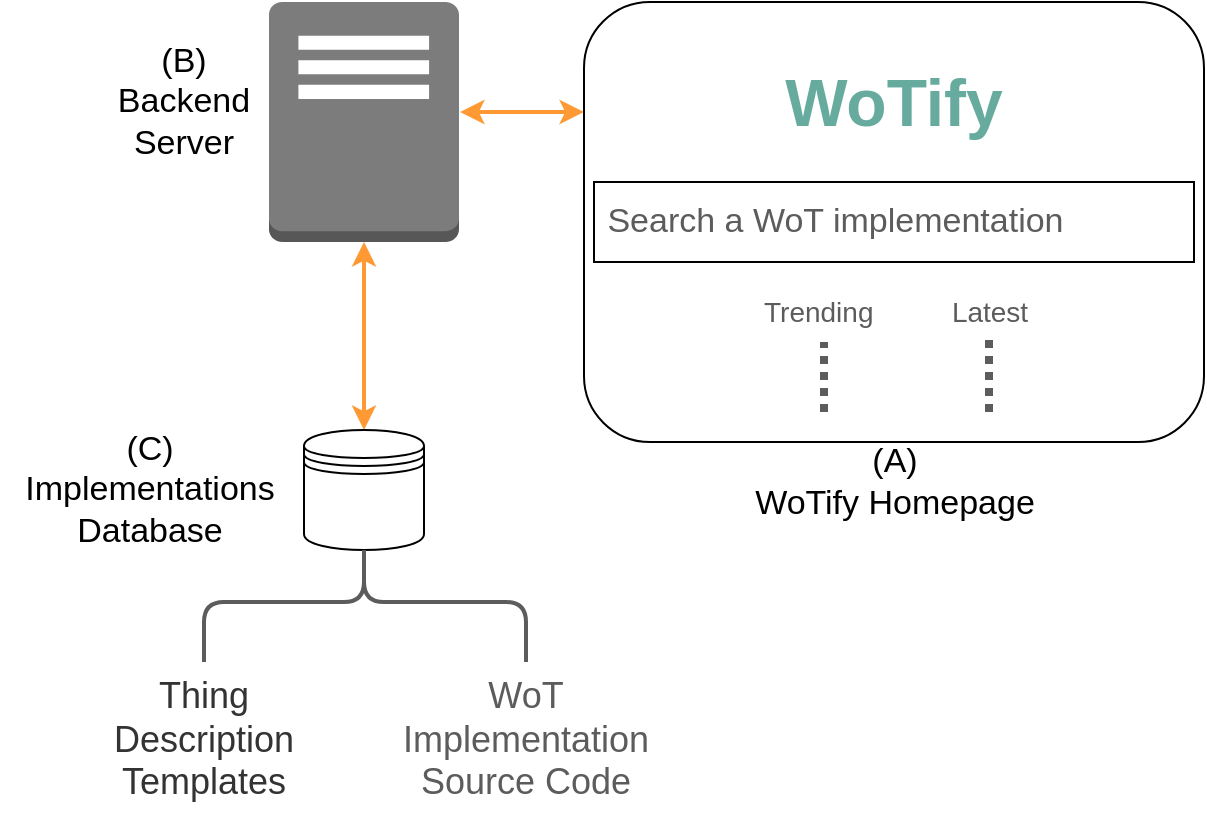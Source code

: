 <mxfile version="10.6.0" type="device"><diagram id="2rM2qIQueyJHwS6zoXx2" name="Page-1"><mxGraphModel dx="956" dy="574" grid="1" gridSize="10" guides="1" tooltips="1" connect="1" arrows="1" fold="1" page="0" pageScale="1" pageWidth="850" pageHeight="1100" math="0" shadow="0"><root><mxCell id="0"/><mxCell id="1" parent="0"/><mxCell id="rgxpXeKa_mXwEKLDlg2m-5" value="" style="outlineConnect=0;dashed=0;verticalLabelPosition=bottom;verticalAlign=top;align=center;html=1;shape=mxgraph.aws3.traditional_server;fillColor=#7D7C7C;gradientColor=none;" parent="1" vertex="1"><mxGeometry x="342.5" y="80" width="95" height="120" as="geometry"/></mxCell><mxCell id="rgxpXeKa_mXwEKLDlg2m-17" value="" style="endArrow=classic;startArrow=classic;html=1;strokeColor=#FF9933;strokeWidth=2;fontSize=14;fontColor=#5C5C5C;entryX=0.5;entryY=1;entryDx=0;entryDy=0;entryPerimeter=0;exitX=0.5;exitY=0;exitDx=0;exitDy=0;" parent="1" source="rgxpXeKa_mXwEKLDlg2m-22" target="rgxpXeKa_mXwEKLDlg2m-5" edge="1"><mxGeometry width="50" height="50" relative="1" as="geometry"><mxPoint x="279.862" y="139.793" as="sourcePoint"/><mxPoint x="320" y="230" as="targetPoint"/></mxGeometry></mxCell><mxCell id="rgxpXeKa_mXwEKLDlg2m-18" value="" style="endArrow=classic;startArrow=classic;html=1;strokeColor=#FF9933;strokeWidth=2;fontSize=14;fontColor=#5C5C5C;entryX=0;entryY=0.25;entryDx=0;entryDy=0;" parent="1" target="rgxpXeKa_mXwEKLDlg2m-6" edge="1"><mxGeometry width="50" height="50" relative="1" as="geometry"><mxPoint x="438" y="135" as="sourcePoint"/><mxPoint x="500" y="120" as="targetPoint"/></mxGeometry></mxCell><mxCell id="rgxpXeKa_mXwEKLDlg2m-20" value="(B) Backend Server" style="text;html=1;strokeColor=none;fillColor=none;align=center;verticalAlign=middle;whiteSpace=wrap;rounded=0;labelBackgroundColor=none;fontSize=17;fontColor=#000000;" parent="1" vertex="1"><mxGeometry x="260" y="95" width="80" height="70" as="geometry"/></mxCell><mxCell id="rgxpXeKa_mXwEKLDlg2m-22" value="" style="shape=datastore;whiteSpace=wrap;html=1;" parent="1" vertex="1"><mxGeometry x="360" y="294" width="60" height="60" as="geometry"/></mxCell><mxCell id="rgxpXeKa_mXwEKLDlg2m-23" value="Thing Description Templates" style="text;html=1;align=center;verticalAlign=top;whiteSpace=wrap;rounded=0;labelBackgroundColor=none;fontSize=18;fillColor=none;strokeColor=none;fontColor=#333333;" parent="1" vertex="1"><mxGeometry x="245" y="410" width="130" height="80" as="geometry"/></mxCell><mxCell id="rgxpXeKa_mXwEKLDlg2m-24" value="WoT Implementation Source Code&lt;br style=&quot;font-size: 18px;&quot;&gt;" style="text;html=1;strokeColor=none;fillColor=none;align=center;verticalAlign=top;whiteSpace=wrap;rounded=0;labelBackgroundColor=none;fontSize=18;fontColor=#5C5C5C;labelPosition=center;verticalLabelPosition=middle;" parent="1" vertex="1"><mxGeometry x="400" y="410" width="142" height="70" as="geometry"/></mxCell><mxCell id="rgxpXeKa_mXwEKLDlg2m-25" value="" style="endArrow=none;html=1;strokeColor=#5C5C5C;strokeWidth=2;fontSize=14;fontColor=#5C5C5C;entryX=0.5;entryY=1;entryDx=0;entryDy=0;exitX=0.5;exitY=0;exitDx=0;exitDy=0;" parent="1" source="rgxpXeKa_mXwEKLDlg2m-23" target="rgxpXeKa_mXwEKLDlg2m-22" edge="1"><mxGeometry width="50" height="50" relative="1" as="geometry"><mxPoint x="140" y="344" as="sourcePoint"/><mxPoint x="190" y="294" as="targetPoint"/><Array as="points"><mxPoint x="310" y="380"/><mxPoint x="390" y="380"/></Array></mxGeometry></mxCell><mxCell id="rgxpXeKa_mXwEKLDlg2m-26" value="" style="endArrow=none;html=1;strokeColor=#5C5C5C;strokeWidth=2;fontSize=14;fontColor=#5C5C5C;entryX=0.5;entryY=1;entryDx=0;entryDy=0;exitX=0.5;exitY=0;exitDx=0;exitDy=0;" parent="1" source="rgxpXeKa_mXwEKLDlg2m-24" target="rgxpXeKa_mXwEKLDlg2m-22" edge="1"><mxGeometry width="50" height="50" relative="1" as="geometry"><mxPoint x="230" y="364" as="sourcePoint"/><mxPoint x="280" y="314" as="targetPoint"/><Array as="points"><mxPoint x="471" y="380"/><mxPoint x="390" y="380"/></Array></mxGeometry></mxCell><mxCell id="rgxpXeKa_mXwEKLDlg2m-27" value="(C) Implementations Database" style="text;html=1;strokeColor=none;fillColor=none;align=center;verticalAlign=middle;whiteSpace=wrap;rounded=0;labelBackgroundColor=none;fontSize=17;fontColor=#000000;" parent="1" vertex="1"><mxGeometry x="208" y="292" width="150" height="64" as="geometry"/></mxCell><mxCell id="0dtEv5D51NGClTzbBOok-1" value="" style="group" vertex="1" connectable="0" parent="1"><mxGeometry x="500" y="80" width="310" height="250" as="geometry"/></mxCell><mxCell id="rgxpXeKa_mXwEKLDlg2m-6" value="" style="rounded=1;whiteSpace=wrap;html=1;" parent="0dtEv5D51NGClTzbBOok-1" vertex="1"><mxGeometry width="310" height="220" as="geometry"/></mxCell><mxCell id="rgxpXeKa_mXwEKLDlg2m-7" value="WoTify" style="text;html=1;strokeColor=none;fillColor=none;align=center;verticalAlign=middle;whiteSpace=wrap;rounded=0;fontSize=33;labelBackgroundColor=#ffffff;fontColor=#67AB9F;fontStyle=1" parent="0dtEv5D51NGClTzbBOok-1" vertex="1"><mxGeometry x="135" y="40" width="40" height="20" as="geometry"/></mxCell><mxCell id="rgxpXeKa_mXwEKLDlg2m-8" value="&amp;nbsp;Search a WoT implementation" style="rounded=0;whiteSpace=wrap;html=1;fontSize=17;align=left;fontColor=#5C5C5C;" parent="0dtEv5D51NGClTzbBOok-1" vertex="1"><mxGeometry x="5" y="90" width="300" height="40" as="geometry"/></mxCell><mxCell id="rgxpXeKa_mXwEKLDlg2m-9" value="Trending" style="text;html=1;strokeColor=none;fillColor=none;align=left;verticalAlign=middle;whiteSpace=wrap;rounded=0;labelBackgroundColor=#ffffff;fontSize=14;fontColor=#5C5C5C;" parent="0dtEv5D51NGClTzbBOok-1" vertex="1"><mxGeometry x="87.5" y="140" width="65" height="30" as="geometry"/></mxCell><mxCell id="rgxpXeKa_mXwEKLDlg2m-10" value="Latest" style="text;html=1;strokeColor=none;fillColor=none;align=center;verticalAlign=middle;whiteSpace=wrap;rounded=0;labelBackgroundColor=#ffffff;fontSize=14;fontColor=#5C5C5C;" parent="0dtEv5D51NGClTzbBOok-1" vertex="1"><mxGeometry x="182.5" y="145" width="40" height="20" as="geometry"/></mxCell><mxCell id="rgxpXeKa_mXwEKLDlg2m-11" value="" style="endArrow=none;dashed=1;html=1;fontSize=14;fontColor=#5C5C5C;endSize=6;strokeWidth=4;dashPattern=1 1;strokeColor=#5C5C5C;" parent="0dtEv5D51NGClTzbBOok-1" target="rgxpXeKa_mXwEKLDlg2m-9" edge="1"><mxGeometry width="50" height="50" relative="1" as="geometry"><mxPoint x="120" y="205" as="sourcePoint"/><mxPoint x="120" y="165" as="targetPoint"/></mxGeometry></mxCell><mxCell id="rgxpXeKa_mXwEKLDlg2m-12" value="" style="endArrow=none;dashed=1;html=1;fontSize=14;fontColor=#5C5C5C;endSize=6;strokeWidth=4;dashPattern=1 1;strokeColor=#5C5C5C;" parent="0dtEv5D51NGClTzbBOok-1" edge="1"><mxGeometry width="50" height="50" relative="1" as="geometry"><mxPoint x="202.5" y="205" as="sourcePoint"/><mxPoint x="202.5" y="165" as="targetPoint"/></mxGeometry></mxCell><mxCell id="rgxpXeKa_mXwEKLDlg2m-21" value="(A) &lt;br style=&quot;font-size: 17px;&quot;&gt;WoTify Homepage" style="text;html=1;strokeColor=none;fillColor=none;align=center;verticalAlign=middle;whiteSpace=wrap;rounded=0;labelBackgroundColor=none;fontSize=17;fontColor=#000000;" parent="0dtEv5D51NGClTzbBOok-1" vertex="1"><mxGeometry x="67.5" y="230" width="175" height="20" as="geometry"/></mxCell></root></mxGraphModel></diagram></mxfile>